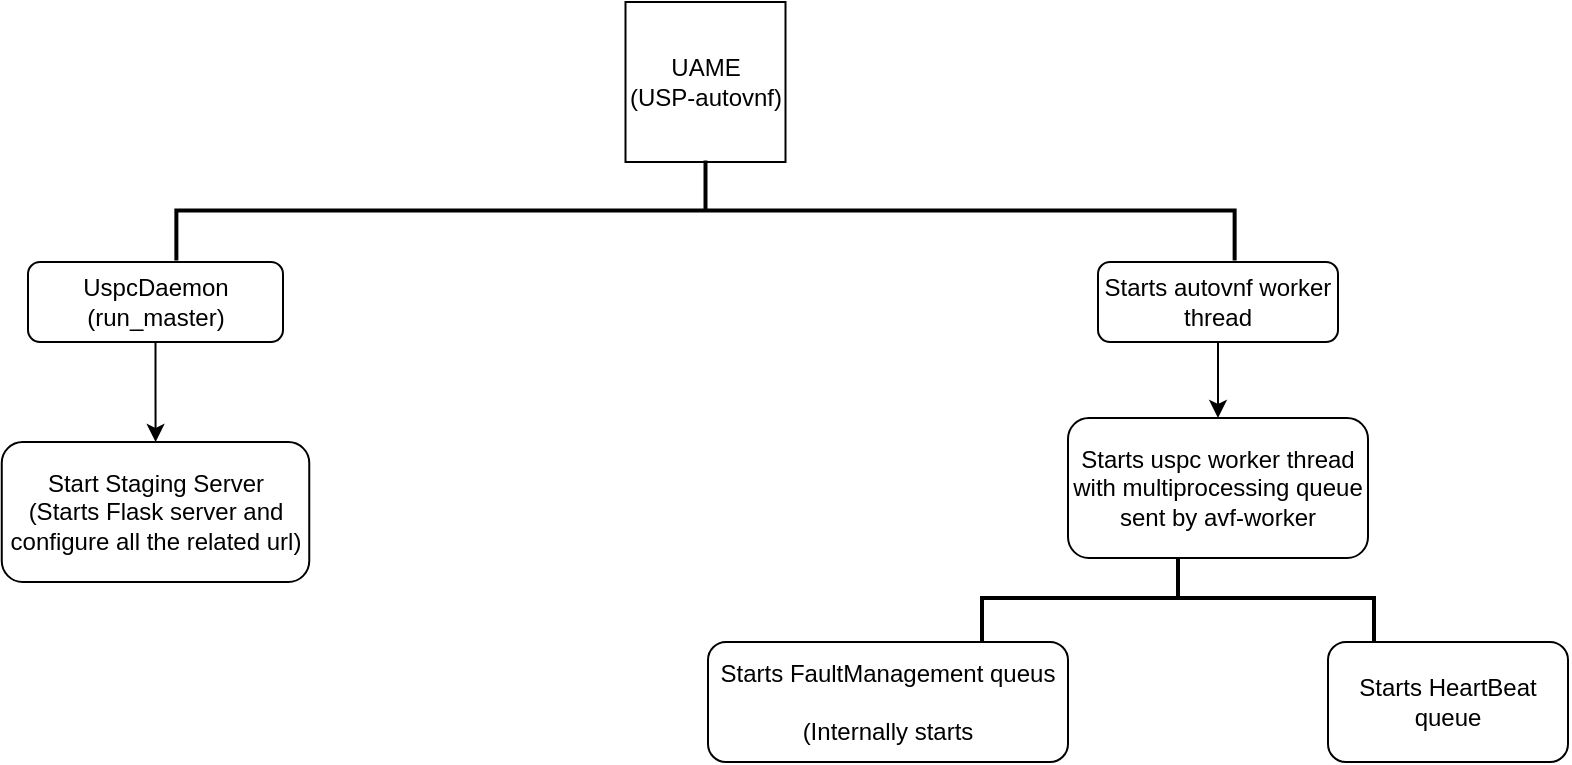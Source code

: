 <mxfile version="13.2.6" type="github">
  <diagram id="KGuRnCBPqNZkWZdnxVRj" name="Page-1">
    <mxGraphModel dx="782" dy="404" grid="1" gridSize="10" guides="1" tooltips="1" connect="1" arrows="1" fold="1" page="1" pageScale="1" pageWidth="850" pageHeight="1100" math="0" shadow="0">
      <root>
        <mxCell id="0" />
        <mxCell id="1" parent="0" />
        <mxCell id="nJfd-ZtKPq7GGZHj6Cou-1" value="&lt;div&gt;UAME&lt;/div&gt;&lt;div&gt;(USP-autovnf)&lt;br&gt;&lt;/div&gt;" style="whiteSpace=wrap;html=1;aspect=fixed;" parent="1" vertex="1">
          <mxGeometry x="328.75" width="80" height="80" as="geometry" />
        </mxCell>
        <mxCell id="nJfd-ZtKPq7GGZHj6Cou-4" value="" style="strokeWidth=2;html=1;shape=mxgraph.flowchart.annotation_2;align=left;labelPosition=right;pointerEvents=1;rotation=90;" parent="1" vertex="1">
          <mxGeometry x="343.75" y="-160.31" width="50" height="529.13" as="geometry" />
        </mxCell>
        <mxCell id="nJfd-ZtKPq7GGZHj6Cou-7" value="" style="strokeWidth=2;html=1;shape=mxgraph.flowchart.annotation_2;align=left;labelPosition=right;pointerEvents=1;rotation=90;" parent="1" vertex="1">
          <mxGeometry x="580" y="200" width="50" height="196" as="geometry" />
        </mxCell>
        <mxCell id="K1HABIInFFHajfVLy6Dy-2" value="" style="edgeStyle=orthogonalEdgeStyle;rounded=0;orthogonalLoop=1;jettySize=auto;html=1;" edge="1" parent="1" source="nJfd-ZtKPq7GGZHj6Cou-9" target="nJfd-ZtKPq7GGZHj6Cou-13">
          <mxGeometry relative="1" as="geometry" />
        </mxCell>
        <mxCell id="nJfd-ZtKPq7GGZHj6Cou-9" value="&lt;div&gt;UspcDaemon&lt;/div&gt;&lt;div&gt;(run_master)&lt;br&gt;&lt;/div&gt;" style="rounded=1;whiteSpace=wrap;html=1;" parent="1" vertex="1">
          <mxGeometry x="30" y="130" width="127.5" height="40" as="geometry" />
        </mxCell>
        <mxCell id="nJfd-ZtKPq7GGZHj6Cou-13" value="&lt;div&gt;Start Staging Server&lt;/div&gt;&lt;div&gt;(Starts Flask server and configure all the related url)&lt;br&gt;&lt;/div&gt;" style="rounded=1;whiteSpace=wrap;html=1;" parent="1" vertex="1">
          <mxGeometry x="16.88" y="220" width="153.75" height="70" as="geometry" />
        </mxCell>
        <mxCell id="nJfd-ZtKPq7GGZHj6Cou-23" value="" style="edgeStyle=orthogonalEdgeStyle;rounded=0;orthogonalLoop=1;jettySize=auto;html=1;" parent="1" source="nJfd-ZtKPq7GGZHj6Cou-16" target="nJfd-ZtKPq7GGZHj6Cou-18" edge="1">
          <mxGeometry relative="1" as="geometry" />
        </mxCell>
        <mxCell id="nJfd-ZtKPq7GGZHj6Cou-16" value="Starts autovnf worker thread" style="rounded=1;whiteSpace=wrap;html=1;" parent="1" vertex="1">
          <mxGeometry x="565" y="130" width="120" height="40" as="geometry" />
        </mxCell>
        <mxCell id="nJfd-ZtKPq7GGZHj6Cou-18" value="&lt;div&gt;Starts uspc worker thread with multiprocessing queue&lt;/div&gt;&lt;div&gt;sent by avf-worker&lt;/div&gt;" style="rounded=1;whiteSpace=wrap;html=1;" parent="1" vertex="1">
          <mxGeometry x="550" y="208" width="150" height="70" as="geometry" />
        </mxCell>
        <mxCell id="K1HABIInFFHajfVLy6Dy-1" value="&lt;div&gt;Starts FaultManagement queus&lt;/div&gt;&lt;div&gt;&lt;br&gt;&lt;/div&gt;&lt;div&gt;(Internally starts &lt;br&gt;&lt;/div&gt;" style="rounded=1;whiteSpace=wrap;html=1;" vertex="1" parent="1">
          <mxGeometry x="370" y="320" width="180" height="60" as="geometry" />
        </mxCell>
        <mxCell id="K1HABIInFFHajfVLy6Dy-3" value="&lt;div&gt;Starts HeartBeat queue&lt;/div&gt;" style="rounded=1;whiteSpace=wrap;html=1;" vertex="1" parent="1">
          <mxGeometry x="680" y="320" width="120" height="60" as="geometry" />
        </mxCell>
      </root>
    </mxGraphModel>
  </diagram>
</mxfile>
